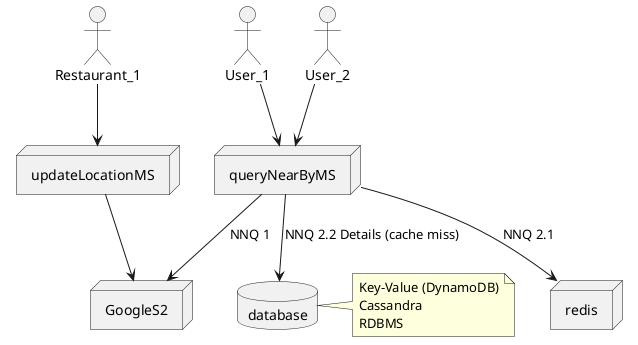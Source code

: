 @startuml
'https://plantuml.com/deployment-diagram

actor User_1
actor User_2
actor Restaurant_1

node updateLocationMS

node queryNearByMS

node GoogleS2

database database
note right of database
Key-Value (DynamoDB)
Cassandra
RDBMS
end note

User_1 --> queryNearByMS
User_2 --> queryNearByMS

node redis

queryNearByMS --> GoogleS2 : NNQ 1
queryNearByMS --> redis : NNQ 2.1
queryNearByMS --> database : NNQ 2.2 Details (cache miss)

Restaurant_1 --> updateLocationMS
updateLocationMS --> GoogleS2

@enduml